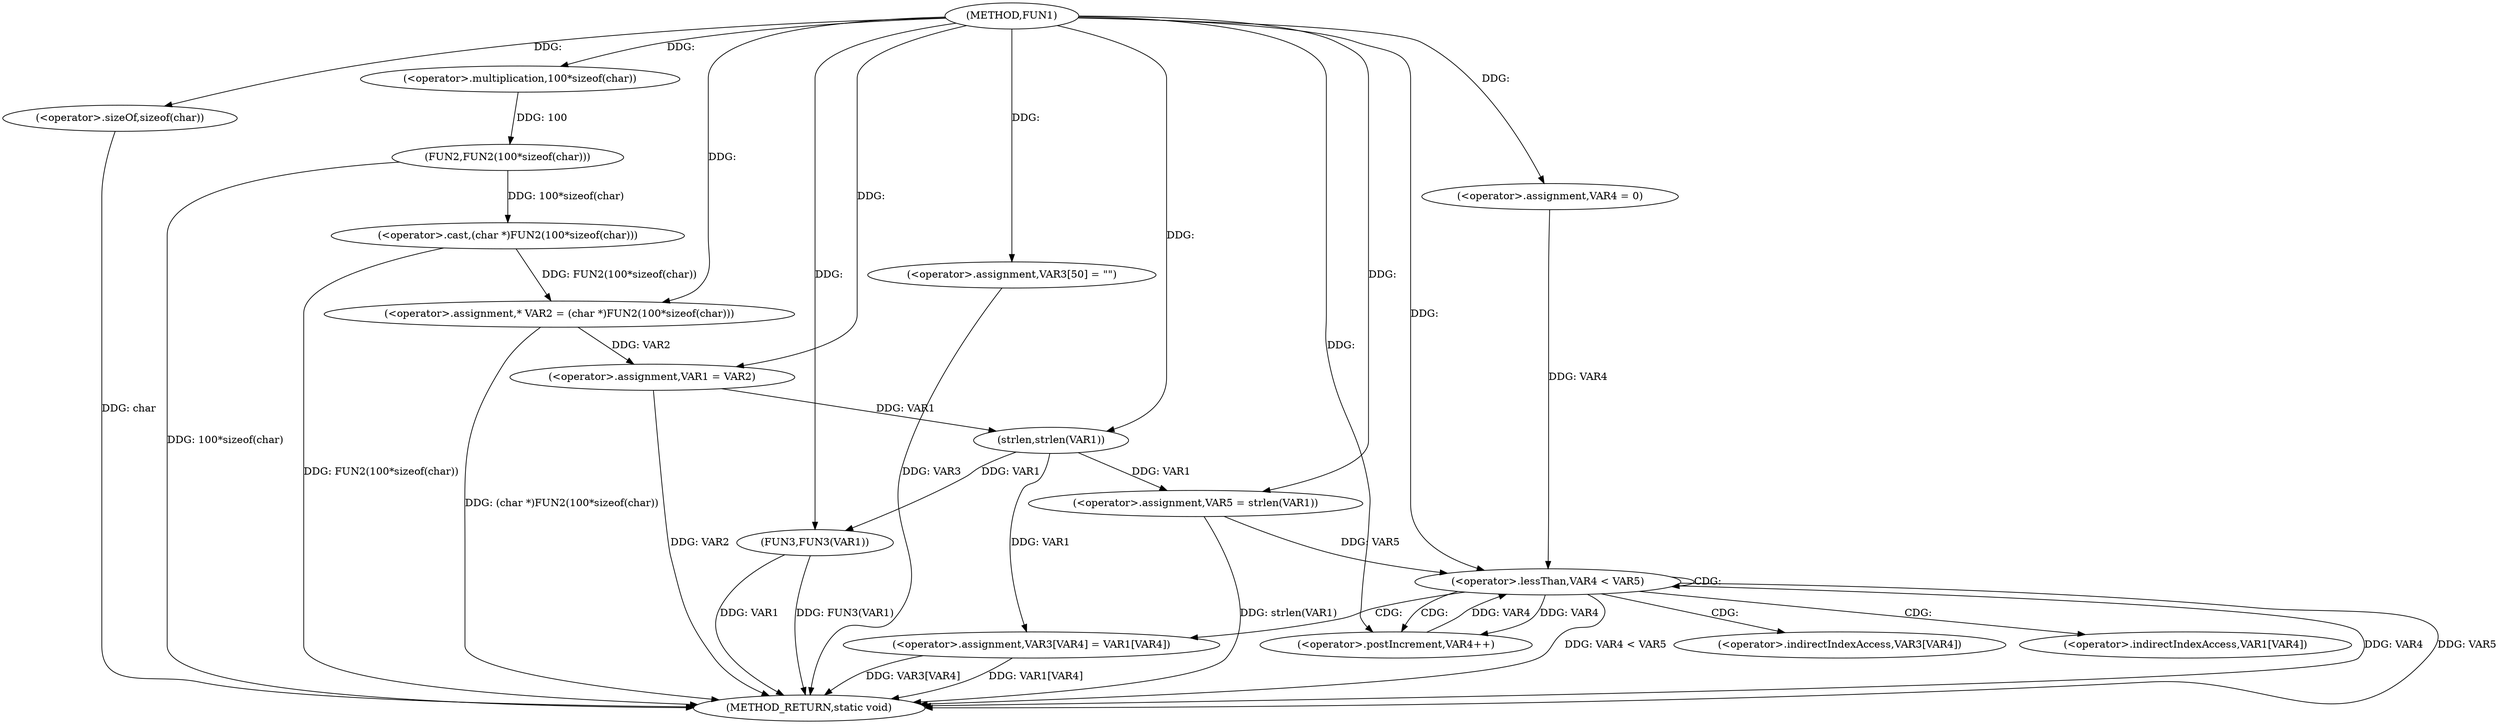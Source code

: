 digraph FUN1 {  
"1000100" [label = "(METHOD,FUN1)" ]
"1000146" [label = "(METHOD_RETURN,static void)" ]
"1000104" [label = "(<operator>.assignment,* VAR2 = (char *)FUN2(100*sizeof(char)))" ]
"1000106" [label = "(<operator>.cast,(char *)FUN2(100*sizeof(char)))" ]
"1000108" [label = "(FUN2,FUN2(100*sizeof(char)))" ]
"1000109" [label = "(<operator>.multiplication,100*sizeof(char))" ]
"1000111" [label = "(<operator>.sizeOf,sizeof(char))" ]
"1000113" [label = "(<operator>.assignment,VAR1 = VAR2)" ]
"1000118" [label = "(<operator>.assignment,VAR3[50] = \"\")" ]
"1000123" [label = "(<operator>.assignment,VAR5 = strlen(VAR1))" ]
"1000125" [label = "(strlen,strlen(VAR1))" ]
"1000128" [label = "(<operator>.assignment,VAR4 = 0)" ]
"1000131" [label = "(<operator>.lessThan,VAR4 < VAR5)" ]
"1000134" [label = "(<operator>.postIncrement,VAR4++)" ]
"1000137" [label = "(<operator>.assignment,VAR3[VAR4] = VAR1[VAR4])" ]
"1000144" [label = "(FUN3,FUN3(VAR1))" ]
"1000138" [label = "(<operator>.indirectIndexAccess,VAR3[VAR4])" ]
"1000141" [label = "(<operator>.indirectIndexAccess,VAR1[VAR4])" ]
  "1000123" -> "1000146"  [ label = "DDG: strlen(VAR1)"] 
  "1000106" -> "1000146"  [ label = "DDG: FUN2(100*sizeof(char))"] 
  "1000113" -> "1000146"  [ label = "DDG: VAR2"] 
  "1000144" -> "1000146"  [ label = "DDG: VAR1"] 
  "1000118" -> "1000146"  [ label = "DDG: VAR3"] 
  "1000131" -> "1000146"  [ label = "DDG: VAR4 < VAR5"] 
  "1000131" -> "1000146"  [ label = "DDG: VAR4"] 
  "1000137" -> "1000146"  [ label = "DDG: VAR1[VAR4]"] 
  "1000144" -> "1000146"  [ label = "DDG: FUN3(VAR1)"] 
  "1000131" -> "1000146"  [ label = "DDG: VAR5"] 
  "1000111" -> "1000146"  [ label = "DDG: char"] 
  "1000137" -> "1000146"  [ label = "DDG: VAR3[VAR4]"] 
  "1000104" -> "1000146"  [ label = "DDG: (char *)FUN2(100*sizeof(char))"] 
  "1000108" -> "1000146"  [ label = "DDG: 100*sizeof(char)"] 
  "1000106" -> "1000104"  [ label = "DDG: FUN2(100*sizeof(char))"] 
  "1000100" -> "1000104"  [ label = "DDG: "] 
  "1000108" -> "1000106"  [ label = "DDG: 100*sizeof(char)"] 
  "1000109" -> "1000108"  [ label = "DDG: 100"] 
  "1000100" -> "1000109"  [ label = "DDG: "] 
  "1000100" -> "1000111"  [ label = "DDG: "] 
  "1000104" -> "1000113"  [ label = "DDG: VAR2"] 
  "1000100" -> "1000113"  [ label = "DDG: "] 
  "1000100" -> "1000118"  [ label = "DDG: "] 
  "1000125" -> "1000123"  [ label = "DDG: VAR1"] 
  "1000100" -> "1000123"  [ label = "DDG: "] 
  "1000113" -> "1000125"  [ label = "DDG: VAR1"] 
  "1000100" -> "1000125"  [ label = "DDG: "] 
  "1000100" -> "1000128"  [ label = "DDG: "] 
  "1000128" -> "1000131"  [ label = "DDG: VAR4"] 
  "1000134" -> "1000131"  [ label = "DDG: VAR4"] 
  "1000100" -> "1000131"  [ label = "DDG: "] 
  "1000123" -> "1000131"  [ label = "DDG: VAR5"] 
  "1000131" -> "1000134"  [ label = "DDG: VAR4"] 
  "1000100" -> "1000134"  [ label = "DDG: "] 
  "1000125" -> "1000137"  [ label = "DDG: VAR1"] 
  "1000125" -> "1000144"  [ label = "DDG: VAR1"] 
  "1000100" -> "1000144"  [ label = "DDG: "] 
  "1000131" -> "1000137"  [ label = "CDG: "] 
  "1000131" -> "1000141"  [ label = "CDG: "] 
  "1000131" -> "1000131"  [ label = "CDG: "] 
  "1000131" -> "1000138"  [ label = "CDG: "] 
  "1000131" -> "1000134"  [ label = "CDG: "] 
}
